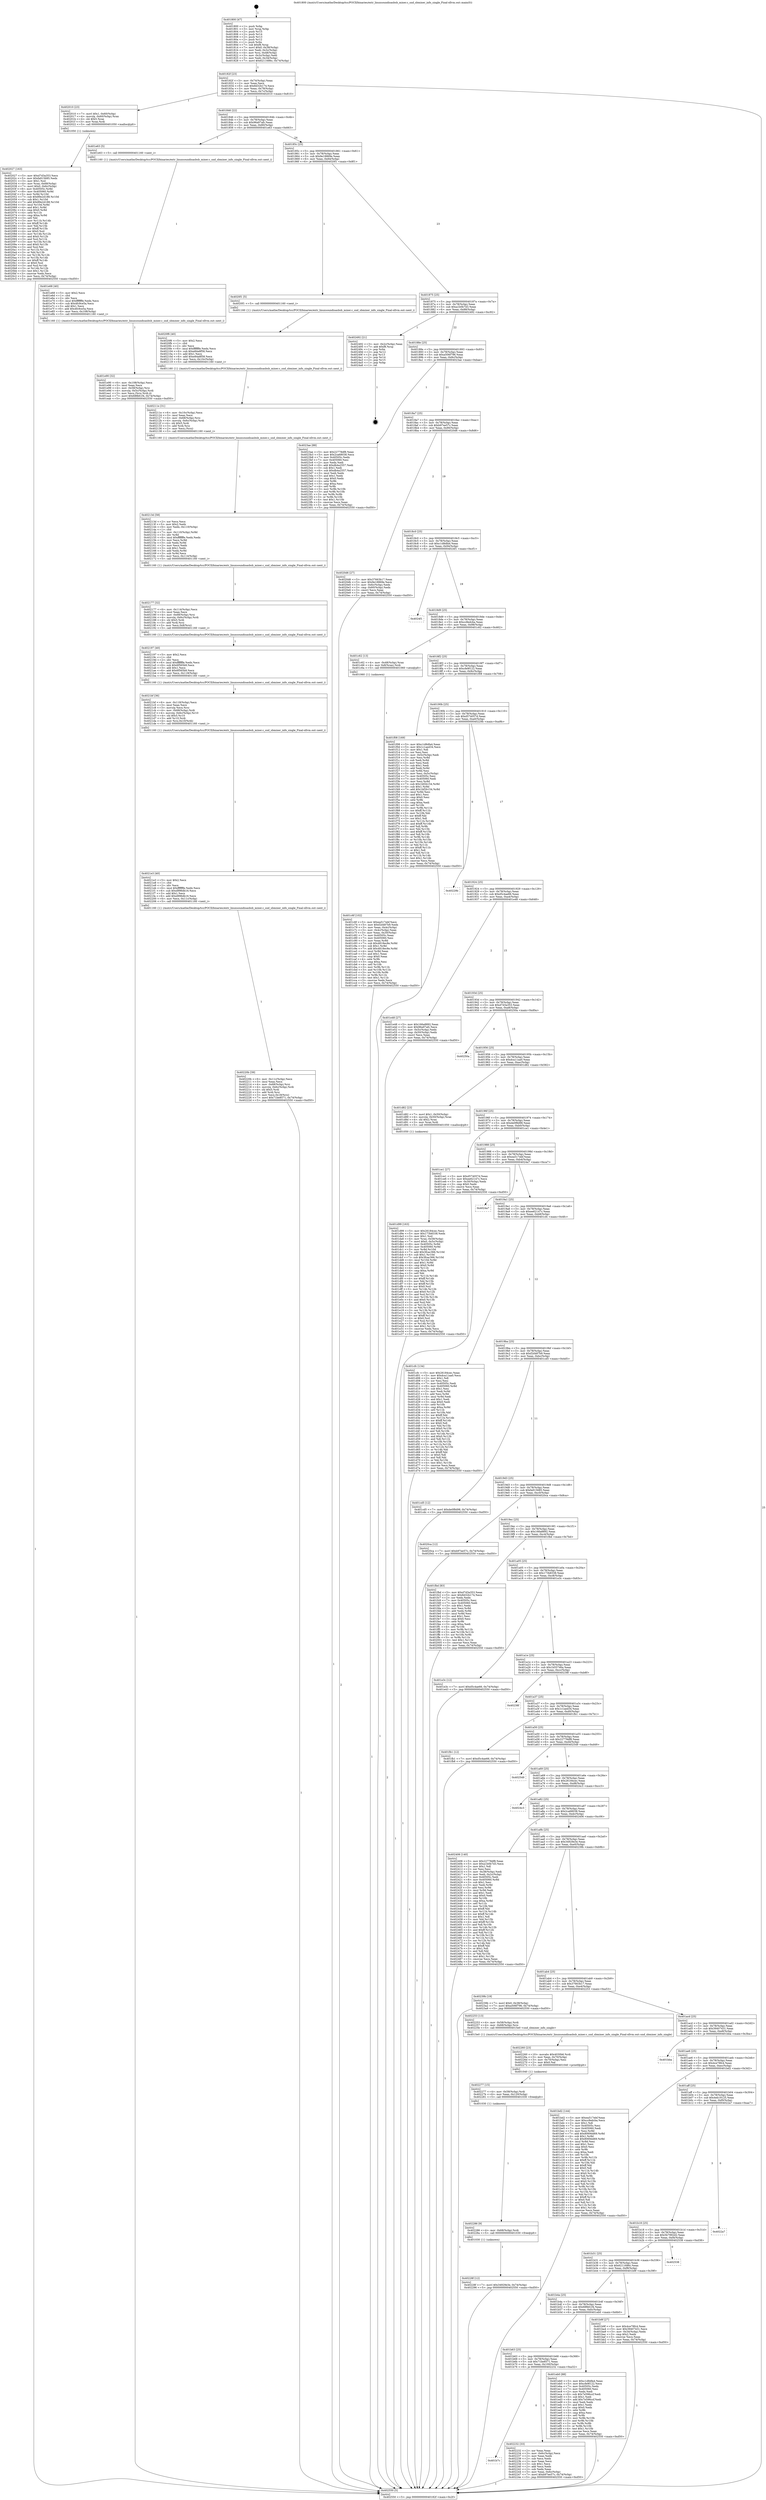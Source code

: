 digraph "0x401800" {
  label = "0x401800 (/mnt/c/Users/mathe/Desktop/tcc/POCII/binaries/extr_linuxsoundisasbsb_mixer.c_snd_sbmixer_info_single_Final-ollvm.out::main(0))"
  labelloc = "t"
  node[shape=record]

  Entry [label="",width=0.3,height=0.3,shape=circle,fillcolor=black,style=filled]
  "0x40182f" [label="{
     0x40182f [23]\l
     | [instrs]\l
     &nbsp;&nbsp;0x40182f \<+3\>: mov -0x74(%rbp),%eax\l
     &nbsp;&nbsp;0x401832 \<+2\>: mov %eax,%ecx\l
     &nbsp;&nbsp;0x401834 \<+6\>: sub $0x8d32b174,%ecx\l
     &nbsp;&nbsp;0x40183a \<+3\>: mov %eax,-0x78(%rbp)\l
     &nbsp;&nbsp;0x40183d \<+3\>: mov %ecx,-0x7c(%rbp)\l
     &nbsp;&nbsp;0x401840 \<+6\>: je 0000000000402010 \<main+0x810\>\l
  }"]
  "0x402010" [label="{
     0x402010 [23]\l
     | [instrs]\l
     &nbsp;&nbsp;0x402010 \<+7\>: movl $0x1,-0x60(%rbp)\l
     &nbsp;&nbsp;0x402017 \<+4\>: movslq -0x60(%rbp),%rax\l
     &nbsp;&nbsp;0x40201b \<+4\>: shl $0x5,%rax\l
     &nbsp;&nbsp;0x40201f \<+3\>: mov %rax,%rdi\l
     &nbsp;&nbsp;0x402022 \<+5\>: call 0000000000401050 \<malloc@plt\>\l
     | [calls]\l
     &nbsp;&nbsp;0x401050 \{1\} (unknown)\l
  }"]
  "0x401846" [label="{
     0x401846 [22]\l
     | [instrs]\l
     &nbsp;&nbsp;0x401846 \<+5\>: jmp 000000000040184b \<main+0x4b\>\l
     &nbsp;&nbsp;0x40184b \<+3\>: mov -0x78(%rbp),%eax\l
     &nbsp;&nbsp;0x40184e \<+5\>: sub $0x96a97afc,%eax\l
     &nbsp;&nbsp;0x401853 \<+3\>: mov %eax,-0x80(%rbp)\l
     &nbsp;&nbsp;0x401856 \<+6\>: je 0000000000401e63 \<main+0x663\>\l
  }"]
  Exit [label="",width=0.3,height=0.3,shape=circle,fillcolor=black,style=filled,peripheries=2]
  "0x401e63" [label="{
     0x401e63 [5]\l
     | [instrs]\l
     &nbsp;&nbsp;0x401e63 \<+5\>: call 0000000000401160 \<next_i\>\l
     | [calls]\l
     &nbsp;&nbsp;0x401160 \{1\} (/mnt/c/Users/mathe/Desktop/tcc/POCII/binaries/extr_linuxsoundisasbsb_mixer.c_snd_sbmixer_info_single_Final-ollvm.out::next_i)\l
  }"]
  "0x40185c" [label="{
     0x40185c [25]\l
     | [instrs]\l
     &nbsp;&nbsp;0x40185c \<+5\>: jmp 0000000000401861 \<main+0x61\>\l
     &nbsp;&nbsp;0x401861 \<+3\>: mov -0x78(%rbp),%eax\l
     &nbsp;&nbsp;0x401864 \<+5\>: sub $0x9e18869e,%eax\l
     &nbsp;&nbsp;0x401869 \<+6\>: mov %eax,-0x84(%rbp)\l
     &nbsp;&nbsp;0x40186f \<+6\>: je 00000000004020f1 \<main+0x8f1\>\l
  }"]
  "0x40228f" [label="{
     0x40228f [12]\l
     | [instrs]\l
     &nbsp;&nbsp;0x40228f \<+7\>: movl $0x34929e3e,-0x74(%rbp)\l
     &nbsp;&nbsp;0x402296 \<+5\>: jmp 0000000000402550 \<main+0xd50\>\l
  }"]
  "0x4020f1" [label="{
     0x4020f1 [5]\l
     | [instrs]\l
     &nbsp;&nbsp;0x4020f1 \<+5\>: call 0000000000401160 \<next_i\>\l
     | [calls]\l
     &nbsp;&nbsp;0x401160 \{1\} (/mnt/c/Users/mathe/Desktop/tcc/POCII/binaries/extr_linuxsoundisasbsb_mixer.c_snd_sbmixer_info_single_Final-ollvm.out::next_i)\l
  }"]
  "0x401875" [label="{
     0x401875 [25]\l
     | [instrs]\l
     &nbsp;&nbsp;0x401875 \<+5\>: jmp 000000000040187a \<main+0x7a\>\l
     &nbsp;&nbsp;0x40187a \<+3\>: mov -0x78(%rbp),%eax\l
     &nbsp;&nbsp;0x40187d \<+5\>: sub $0xa1b0b7d3,%eax\l
     &nbsp;&nbsp;0x401882 \<+6\>: mov %eax,-0x88(%rbp)\l
     &nbsp;&nbsp;0x401888 \<+6\>: je 0000000000402492 \<main+0xc92\>\l
  }"]
  "0x402286" [label="{
     0x402286 [9]\l
     | [instrs]\l
     &nbsp;&nbsp;0x402286 \<+4\>: mov -0x68(%rbp),%rdi\l
     &nbsp;&nbsp;0x40228a \<+5\>: call 0000000000401030 \<free@plt\>\l
     | [calls]\l
     &nbsp;&nbsp;0x401030 \{1\} (unknown)\l
  }"]
  "0x402492" [label="{
     0x402492 [21]\l
     | [instrs]\l
     &nbsp;&nbsp;0x402492 \<+3\>: mov -0x2c(%rbp),%eax\l
     &nbsp;&nbsp;0x402495 \<+7\>: add $0xf8,%rsp\l
     &nbsp;&nbsp;0x40249c \<+1\>: pop %rbx\l
     &nbsp;&nbsp;0x40249d \<+2\>: pop %r12\l
     &nbsp;&nbsp;0x40249f \<+2\>: pop %r13\l
     &nbsp;&nbsp;0x4024a1 \<+2\>: pop %r14\l
     &nbsp;&nbsp;0x4024a3 \<+2\>: pop %r15\l
     &nbsp;&nbsp;0x4024a5 \<+1\>: pop %rbp\l
     &nbsp;&nbsp;0x4024a6 \<+1\>: ret\l
  }"]
  "0x40188e" [label="{
     0x40188e [25]\l
     | [instrs]\l
     &nbsp;&nbsp;0x40188e \<+5\>: jmp 0000000000401893 \<main+0x93\>\l
     &nbsp;&nbsp;0x401893 \<+3\>: mov -0x78(%rbp),%eax\l
     &nbsp;&nbsp;0x401896 \<+5\>: sub $0xa506f796,%eax\l
     &nbsp;&nbsp;0x40189b \<+6\>: mov %eax,-0x8c(%rbp)\l
     &nbsp;&nbsp;0x4018a1 \<+6\>: je 00000000004023ae \<main+0xbae\>\l
  }"]
  "0x402277" [label="{
     0x402277 [15]\l
     | [instrs]\l
     &nbsp;&nbsp;0x402277 \<+4\>: mov -0x58(%rbp),%rdi\l
     &nbsp;&nbsp;0x40227b \<+6\>: mov %eax,-0x120(%rbp)\l
     &nbsp;&nbsp;0x402281 \<+5\>: call 0000000000401030 \<free@plt\>\l
     | [calls]\l
     &nbsp;&nbsp;0x401030 \{1\} (unknown)\l
  }"]
  "0x4023ae" [label="{
     0x4023ae [88]\l
     | [instrs]\l
     &nbsp;&nbsp;0x4023ae \<+5\>: mov $0x22778df8,%eax\l
     &nbsp;&nbsp;0x4023b3 \<+5\>: mov $0x2ca68038,%ecx\l
     &nbsp;&nbsp;0x4023b8 \<+7\>: mov 0x40505c,%edx\l
     &nbsp;&nbsp;0x4023bf \<+7\>: mov 0x405060,%esi\l
     &nbsp;&nbsp;0x4023c6 \<+2\>: mov %edx,%edi\l
     &nbsp;&nbsp;0x4023c8 \<+6\>: add $0xdb4a2557,%edi\l
     &nbsp;&nbsp;0x4023ce \<+3\>: sub $0x1,%edi\l
     &nbsp;&nbsp;0x4023d1 \<+6\>: sub $0xdb4a2557,%edi\l
     &nbsp;&nbsp;0x4023d7 \<+3\>: imul %edi,%edx\l
     &nbsp;&nbsp;0x4023da \<+3\>: and $0x1,%edx\l
     &nbsp;&nbsp;0x4023dd \<+3\>: cmp $0x0,%edx\l
     &nbsp;&nbsp;0x4023e0 \<+4\>: sete %r8b\l
     &nbsp;&nbsp;0x4023e4 \<+3\>: cmp $0xa,%esi\l
     &nbsp;&nbsp;0x4023e7 \<+4\>: setl %r9b\l
     &nbsp;&nbsp;0x4023eb \<+3\>: mov %r8b,%r10b\l
     &nbsp;&nbsp;0x4023ee \<+3\>: and %r9b,%r10b\l
     &nbsp;&nbsp;0x4023f1 \<+3\>: xor %r9b,%r8b\l
     &nbsp;&nbsp;0x4023f4 \<+3\>: or %r8b,%r10b\l
     &nbsp;&nbsp;0x4023f7 \<+4\>: test $0x1,%r10b\l
     &nbsp;&nbsp;0x4023fb \<+3\>: cmovne %ecx,%eax\l
     &nbsp;&nbsp;0x4023fe \<+3\>: mov %eax,-0x74(%rbp)\l
     &nbsp;&nbsp;0x402401 \<+5\>: jmp 0000000000402550 \<main+0xd50\>\l
  }"]
  "0x4018a7" [label="{
     0x4018a7 [25]\l
     | [instrs]\l
     &nbsp;&nbsp;0x4018a7 \<+5\>: jmp 00000000004018ac \<main+0xac\>\l
     &nbsp;&nbsp;0x4018ac \<+3\>: mov -0x78(%rbp),%eax\l
     &nbsp;&nbsp;0x4018af \<+5\>: sub $0xb97ee57c,%eax\l
     &nbsp;&nbsp;0x4018b4 \<+6\>: mov %eax,-0x90(%rbp)\l
     &nbsp;&nbsp;0x4018ba \<+6\>: je 00000000004020d6 \<main+0x8d6\>\l
  }"]
  "0x402260" [label="{
     0x402260 [23]\l
     | [instrs]\l
     &nbsp;&nbsp;0x402260 \<+10\>: movabs $0x4030b6,%rdi\l
     &nbsp;&nbsp;0x40226a \<+3\>: mov %eax,-0x70(%rbp)\l
     &nbsp;&nbsp;0x40226d \<+3\>: mov -0x70(%rbp),%esi\l
     &nbsp;&nbsp;0x402270 \<+2\>: mov $0x0,%al\l
     &nbsp;&nbsp;0x402272 \<+5\>: call 0000000000401040 \<printf@plt\>\l
     | [calls]\l
     &nbsp;&nbsp;0x401040 \{1\} (unknown)\l
  }"]
  "0x4020d6" [label="{
     0x4020d6 [27]\l
     | [instrs]\l
     &nbsp;&nbsp;0x4020d6 \<+5\>: mov $0x37663b17,%eax\l
     &nbsp;&nbsp;0x4020db \<+5\>: mov $0x9e18869e,%ecx\l
     &nbsp;&nbsp;0x4020e0 \<+3\>: mov -0x6c(%rbp),%edx\l
     &nbsp;&nbsp;0x4020e3 \<+3\>: cmp -0x60(%rbp),%edx\l
     &nbsp;&nbsp;0x4020e6 \<+3\>: cmovl %ecx,%eax\l
     &nbsp;&nbsp;0x4020e9 \<+3\>: mov %eax,-0x74(%rbp)\l
     &nbsp;&nbsp;0x4020ec \<+5\>: jmp 0000000000402550 \<main+0xd50\>\l
  }"]
  "0x4018c0" [label="{
     0x4018c0 [25]\l
     | [instrs]\l
     &nbsp;&nbsp;0x4018c0 \<+5\>: jmp 00000000004018c5 \<main+0xc5\>\l
     &nbsp;&nbsp;0x4018c5 \<+3\>: mov -0x78(%rbp),%eax\l
     &nbsp;&nbsp;0x4018c8 \<+5\>: sub $0xc1d8dfa4,%eax\l
     &nbsp;&nbsp;0x4018cd \<+6\>: mov %eax,-0x94(%rbp)\l
     &nbsp;&nbsp;0x4018d3 \<+6\>: je 00000000004024f1 \<main+0xcf1\>\l
  }"]
  "0x401b7c" [label="{
     0x401b7c\l
  }", style=dashed]
  "0x4024f1" [label="{
     0x4024f1\l
  }", style=dashed]
  "0x4018d9" [label="{
     0x4018d9 [25]\l
     | [instrs]\l
     &nbsp;&nbsp;0x4018d9 \<+5\>: jmp 00000000004018de \<main+0xde\>\l
     &nbsp;&nbsp;0x4018de \<+3\>: mov -0x78(%rbp),%eax\l
     &nbsp;&nbsp;0x4018e1 \<+5\>: sub $0xcc8edcba,%eax\l
     &nbsp;&nbsp;0x4018e6 \<+6\>: mov %eax,-0x98(%rbp)\l
     &nbsp;&nbsp;0x4018ec \<+6\>: je 0000000000401c62 \<main+0x462\>\l
  }"]
  "0x402232" [label="{
     0x402232 [33]\l
     | [instrs]\l
     &nbsp;&nbsp;0x402232 \<+2\>: xor %eax,%eax\l
     &nbsp;&nbsp;0x402234 \<+3\>: mov -0x6c(%rbp),%ecx\l
     &nbsp;&nbsp;0x402237 \<+2\>: mov %eax,%edx\l
     &nbsp;&nbsp;0x402239 \<+2\>: sub %ecx,%edx\l
     &nbsp;&nbsp;0x40223b \<+2\>: mov %eax,%ecx\l
     &nbsp;&nbsp;0x40223d \<+3\>: sub $0x1,%ecx\l
     &nbsp;&nbsp;0x402240 \<+2\>: add %ecx,%edx\l
     &nbsp;&nbsp;0x402242 \<+2\>: sub %edx,%eax\l
     &nbsp;&nbsp;0x402244 \<+3\>: mov %eax,-0x6c(%rbp)\l
     &nbsp;&nbsp;0x402247 \<+7\>: movl $0xb97ee57c,-0x74(%rbp)\l
     &nbsp;&nbsp;0x40224e \<+5\>: jmp 0000000000402550 \<main+0xd50\>\l
  }"]
  "0x401c62" [label="{
     0x401c62 [13]\l
     | [instrs]\l
     &nbsp;&nbsp;0x401c62 \<+4\>: mov -0x48(%rbp),%rax\l
     &nbsp;&nbsp;0x401c66 \<+4\>: mov 0x8(%rax),%rdi\l
     &nbsp;&nbsp;0x401c6a \<+5\>: call 0000000000401060 \<atoi@plt\>\l
     | [calls]\l
     &nbsp;&nbsp;0x401060 \{1\} (unknown)\l
  }"]
  "0x4018f2" [label="{
     0x4018f2 [25]\l
     | [instrs]\l
     &nbsp;&nbsp;0x4018f2 \<+5\>: jmp 00000000004018f7 \<main+0xf7\>\l
     &nbsp;&nbsp;0x4018f7 \<+3\>: mov -0x78(%rbp),%eax\l
     &nbsp;&nbsp;0x4018fa \<+5\>: sub $0xcfe9f122,%eax\l
     &nbsp;&nbsp;0x4018ff \<+6\>: mov %eax,-0x9c(%rbp)\l
     &nbsp;&nbsp;0x401905 \<+6\>: je 0000000000401f08 \<main+0x708\>\l
  }"]
  "0x40220b" [label="{
     0x40220b [39]\l
     | [instrs]\l
     &nbsp;&nbsp;0x40220b \<+6\>: mov -0x11c(%rbp),%ecx\l
     &nbsp;&nbsp;0x402211 \<+3\>: imul %eax,%ecx\l
     &nbsp;&nbsp;0x402214 \<+4\>: mov -0x68(%rbp),%rsi\l
     &nbsp;&nbsp;0x402218 \<+4\>: movslq -0x6c(%rbp),%rdi\l
     &nbsp;&nbsp;0x40221c \<+4\>: shl $0x5,%rdi\l
     &nbsp;&nbsp;0x402220 \<+3\>: add %rdi,%rsi\l
     &nbsp;&nbsp;0x402223 \<+3\>: mov %ecx,0x18(%rsi)\l
     &nbsp;&nbsp;0x402226 \<+7\>: movl $0x71be8571,-0x74(%rbp)\l
     &nbsp;&nbsp;0x40222d \<+5\>: jmp 0000000000402550 \<main+0xd50\>\l
  }"]
  "0x401f08" [label="{
     0x401f08 [169]\l
     | [instrs]\l
     &nbsp;&nbsp;0x401f08 \<+5\>: mov $0xc1d8dfa4,%eax\l
     &nbsp;&nbsp;0x401f0d \<+5\>: mov $0x1c1aed34,%ecx\l
     &nbsp;&nbsp;0x401f12 \<+2\>: mov $0x1,%dl\l
     &nbsp;&nbsp;0x401f14 \<+2\>: xor %esi,%esi\l
     &nbsp;&nbsp;0x401f16 \<+3\>: mov -0x5c(%rbp),%edi\l
     &nbsp;&nbsp;0x401f19 \<+3\>: mov %esi,%r8d\l
     &nbsp;&nbsp;0x401f1c \<+3\>: sub %edi,%r8d\l
     &nbsp;&nbsp;0x401f1f \<+2\>: mov %esi,%edi\l
     &nbsp;&nbsp;0x401f21 \<+3\>: sub $0x1,%edi\l
     &nbsp;&nbsp;0x401f24 \<+3\>: add %edi,%r8d\l
     &nbsp;&nbsp;0x401f27 \<+3\>: sub %r8d,%esi\l
     &nbsp;&nbsp;0x401f2a \<+3\>: mov %esi,-0x5c(%rbp)\l
     &nbsp;&nbsp;0x401f2d \<+7\>: mov 0x40505c,%esi\l
     &nbsp;&nbsp;0x401f34 \<+7\>: mov 0x405060,%edi\l
     &nbsp;&nbsp;0x401f3b \<+3\>: mov %esi,%r8d\l
     &nbsp;&nbsp;0x401f3e \<+7\>: sub $0x1bf2b154,%r8d\l
     &nbsp;&nbsp;0x401f45 \<+4\>: sub $0x1,%r8d\l
     &nbsp;&nbsp;0x401f49 \<+7\>: add $0x1bf2b154,%r8d\l
     &nbsp;&nbsp;0x401f50 \<+4\>: imul %r8d,%esi\l
     &nbsp;&nbsp;0x401f54 \<+3\>: and $0x1,%esi\l
     &nbsp;&nbsp;0x401f57 \<+3\>: cmp $0x0,%esi\l
     &nbsp;&nbsp;0x401f5a \<+4\>: sete %r9b\l
     &nbsp;&nbsp;0x401f5e \<+3\>: cmp $0xa,%edi\l
     &nbsp;&nbsp;0x401f61 \<+4\>: setl %r10b\l
     &nbsp;&nbsp;0x401f65 \<+3\>: mov %r9b,%r11b\l
     &nbsp;&nbsp;0x401f68 \<+4\>: xor $0xff,%r11b\l
     &nbsp;&nbsp;0x401f6c \<+3\>: mov %r10b,%bl\l
     &nbsp;&nbsp;0x401f6f \<+3\>: xor $0xff,%bl\l
     &nbsp;&nbsp;0x401f72 \<+3\>: xor $0x1,%dl\l
     &nbsp;&nbsp;0x401f75 \<+3\>: mov %r11b,%r14b\l
     &nbsp;&nbsp;0x401f78 \<+4\>: and $0xff,%r14b\l
     &nbsp;&nbsp;0x401f7c \<+3\>: and %dl,%r9b\l
     &nbsp;&nbsp;0x401f7f \<+3\>: mov %bl,%r15b\l
     &nbsp;&nbsp;0x401f82 \<+4\>: and $0xff,%r15b\l
     &nbsp;&nbsp;0x401f86 \<+3\>: and %dl,%r10b\l
     &nbsp;&nbsp;0x401f89 \<+3\>: or %r9b,%r14b\l
     &nbsp;&nbsp;0x401f8c \<+3\>: or %r10b,%r15b\l
     &nbsp;&nbsp;0x401f8f \<+3\>: xor %r15b,%r14b\l
     &nbsp;&nbsp;0x401f92 \<+3\>: or %bl,%r11b\l
     &nbsp;&nbsp;0x401f95 \<+4\>: xor $0xff,%r11b\l
     &nbsp;&nbsp;0x401f99 \<+3\>: or $0x1,%dl\l
     &nbsp;&nbsp;0x401f9c \<+3\>: and %dl,%r11b\l
     &nbsp;&nbsp;0x401f9f \<+3\>: or %r11b,%r14b\l
     &nbsp;&nbsp;0x401fa2 \<+4\>: test $0x1,%r14b\l
     &nbsp;&nbsp;0x401fa6 \<+3\>: cmovne %ecx,%eax\l
     &nbsp;&nbsp;0x401fa9 \<+3\>: mov %eax,-0x74(%rbp)\l
     &nbsp;&nbsp;0x401fac \<+5\>: jmp 0000000000402550 \<main+0xd50\>\l
  }"]
  "0x40190b" [label="{
     0x40190b [25]\l
     | [instrs]\l
     &nbsp;&nbsp;0x40190b \<+5\>: jmp 0000000000401910 \<main+0x110\>\l
     &nbsp;&nbsp;0x401910 \<+3\>: mov -0x78(%rbp),%eax\l
     &nbsp;&nbsp;0x401913 \<+5\>: sub $0xd574057d,%eax\l
     &nbsp;&nbsp;0x401918 \<+6\>: mov %eax,-0xa0(%rbp)\l
     &nbsp;&nbsp;0x40191e \<+6\>: je 000000000040229b \<main+0xa9b\>\l
  }"]
  "0x4021e3" [label="{
     0x4021e3 [40]\l
     | [instrs]\l
     &nbsp;&nbsp;0x4021e3 \<+5\>: mov $0x2,%ecx\l
     &nbsp;&nbsp;0x4021e8 \<+1\>: cltd\l
     &nbsp;&nbsp;0x4021e9 \<+2\>: idiv %ecx\l
     &nbsp;&nbsp;0x4021eb \<+6\>: imul $0xfffffffe,%edx,%ecx\l
     &nbsp;&nbsp;0x4021f1 \<+6\>: sub $0xd996db16,%ecx\l
     &nbsp;&nbsp;0x4021f7 \<+3\>: add $0x1,%ecx\l
     &nbsp;&nbsp;0x4021fa \<+6\>: add $0xd996db16,%ecx\l
     &nbsp;&nbsp;0x402200 \<+6\>: mov %ecx,-0x11c(%rbp)\l
     &nbsp;&nbsp;0x402206 \<+5\>: call 0000000000401160 \<next_i\>\l
     | [calls]\l
     &nbsp;&nbsp;0x401160 \{1\} (/mnt/c/Users/mathe/Desktop/tcc/POCII/binaries/extr_linuxsoundisasbsb_mixer.c_snd_sbmixer_info_single_Final-ollvm.out::next_i)\l
  }"]
  "0x40229b" [label="{
     0x40229b\l
  }", style=dashed]
  "0x401924" [label="{
     0x401924 [25]\l
     | [instrs]\l
     &nbsp;&nbsp;0x401924 \<+5\>: jmp 0000000000401929 \<main+0x129\>\l
     &nbsp;&nbsp;0x401929 \<+3\>: mov -0x78(%rbp),%eax\l
     &nbsp;&nbsp;0x40192c \<+5\>: sub $0xd5c4ae66,%eax\l
     &nbsp;&nbsp;0x401931 \<+6\>: mov %eax,-0xa4(%rbp)\l
     &nbsp;&nbsp;0x401937 \<+6\>: je 0000000000401e48 \<main+0x648\>\l
  }"]
  "0x4021bf" [label="{
     0x4021bf [36]\l
     | [instrs]\l
     &nbsp;&nbsp;0x4021bf \<+6\>: mov -0x118(%rbp),%ecx\l
     &nbsp;&nbsp;0x4021c5 \<+3\>: imul %eax,%ecx\l
     &nbsp;&nbsp;0x4021c8 \<+3\>: movslq %ecx,%rsi\l
     &nbsp;&nbsp;0x4021cb \<+4\>: mov -0x68(%rbp),%rdi\l
     &nbsp;&nbsp;0x4021cf \<+4\>: movslq -0x6c(%rbp),%r10\l
     &nbsp;&nbsp;0x4021d3 \<+4\>: shl $0x5,%r10\l
     &nbsp;&nbsp;0x4021d7 \<+3\>: add %r10,%rdi\l
     &nbsp;&nbsp;0x4021da \<+4\>: mov %rsi,0x10(%rdi)\l
     &nbsp;&nbsp;0x4021de \<+5\>: call 0000000000401160 \<next_i\>\l
     | [calls]\l
     &nbsp;&nbsp;0x401160 \{1\} (/mnt/c/Users/mathe/Desktop/tcc/POCII/binaries/extr_linuxsoundisasbsb_mixer.c_snd_sbmixer_info_single_Final-ollvm.out::next_i)\l
  }"]
  "0x401e48" [label="{
     0x401e48 [27]\l
     | [instrs]\l
     &nbsp;&nbsp;0x401e48 \<+5\>: mov $0x166a8892,%eax\l
     &nbsp;&nbsp;0x401e4d \<+5\>: mov $0x96a97afc,%ecx\l
     &nbsp;&nbsp;0x401e52 \<+3\>: mov -0x5c(%rbp),%edx\l
     &nbsp;&nbsp;0x401e55 \<+3\>: cmp -0x50(%rbp),%edx\l
     &nbsp;&nbsp;0x401e58 \<+3\>: cmovl %ecx,%eax\l
     &nbsp;&nbsp;0x401e5b \<+3\>: mov %eax,-0x74(%rbp)\l
     &nbsp;&nbsp;0x401e5e \<+5\>: jmp 0000000000402550 \<main+0xd50\>\l
  }"]
  "0x40193d" [label="{
     0x40193d [25]\l
     | [instrs]\l
     &nbsp;&nbsp;0x40193d \<+5\>: jmp 0000000000401942 \<main+0x142\>\l
     &nbsp;&nbsp;0x401942 \<+3\>: mov -0x78(%rbp),%eax\l
     &nbsp;&nbsp;0x401945 \<+5\>: sub $0xd7d3a353,%eax\l
     &nbsp;&nbsp;0x40194a \<+6\>: mov %eax,-0xa8(%rbp)\l
     &nbsp;&nbsp;0x401950 \<+6\>: je 000000000040250a \<main+0xd0a\>\l
  }"]
  "0x402197" [label="{
     0x402197 [40]\l
     | [instrs]\l
     &nbsp;&nbsp;0x402197 \<+5\>: mov $0x2,%ecx\l
     &nbsp;&nbsp;0x40219c \<+1\>: cltd\l
     &nbsp;&nbsp;0x40219d \<+2\>: idiv %ecx\l
     &nbsp;&nbsp;0x40219f \<+6\>: imul $0xfffffffe,%edx,%ecx\l
     &nbsp;&nbsp;0x4021a5 \<+6\>: sub $0x6f565b9,%ecx\l
     &nbsp;&nbsp;0x4021ab \<+3\>: add $0x1,%ecx\l
     &nbsp;&nbsp;0x4021ae \<+6\>: add $0x6f565b9,%ecx\l
     &nbsp;&nbsp;0x4021b4 \<+6\>: mov %ecx,-0x118(%rbp)\l
     &nbsp;&nbsp;0x4021ba \<+5\>: call 0000000000401160 \<next_i\>\l
     | [calls]\l
     &nbsp;&nbsp;0x401160 \{1\} (/mnt/c/Users/mathe/Desktop/tcc/POCII/binaries/extr_linuxsoundisasbsb_mixer.c_snd_sbmixer_info_single_Final-ollvm.out::next_i)\l
  }"]
  "0x40250a" [label="{
     0x40250a\l
  }", style=dashed]
  "0x401956" [label="{
     0x401956 [25]\l
     | [instrs]\l
     &nbsp;&nbsp;0x401956 \<+5\>: jmp 000000000040195b \<main+0x15b\>\l
     &nbsp;&nbsp;0x40195b \<+3\>: mov -0x78(%rbp),%eax\l
     &nbsp;&nbsp;0x40195e \<+5\>: sub $0xdca11aa0,%eax\l
     &nbsp;&nbsp;0x401963 \<+6\>: mov %eax,-0xac(%rbp)\l
     &nbsp;&nbsp;0x401969 \<+6\>: je 0000000000401d82 \<main+0x582\>\l
  }"]
  "0x402177" [label="{
     0x402177 [32]\l
     | [instrs]\l
     &nbsp;&nbsp;0x402177 \<+6\>: mov -0x114(%rbp),%ecx\l
     &nbsp;&nbsp;0x40217d \<+3\>: imul %eax,%ecx\l
     &nbsp;&nbsp;0x402180 \<+4\>: mov -0x68(%rbp),%rsi\l
     &nbsp;&nbsp;0x402184 \<+4\>: movslq -0x6c(%rbp),%rdi\l
     &nbsp;&nbsp;0x402188 \<+4\>: shl $0x5,%rdi\l
     &nbsp;&nbsp;0x40218c \<+3\>: add %rdi,%rsi\l
     &nbsp;&nbsp;0x40218f \<+3\>: mov %ecx,0x8(%rsi)\l
     &nbsp;&nbsp;0x402192 \<+5\>: call 0000000000401160 \<next_i\>\l
     | [calls]\l
     &nbsp;&nbsp;0x401160 \{1\} (/mnt/c/Users/mathe/Desktop/tcc/POCII/binaries/extr_linuxsoundisasbsb_mixer.c_snd_sbmixer_info_single_Final-ollvm.out::next_i)\l
  }"]
  "0x401d82" [label="{
     0x401d82 [23]\l
     | [instrs]\l
     &nbsp;&nbsp;0x401d82 \<+7\>: movl $0x1,-0x50(%rbp)\l
     &nbsp;&nbsp;0x401d89 \<+4\>: movslq -0x50(%rbp),%rax\l
     &nbsp;&nbsp;0x401d8d \<+4\>: shl $0x2,%rax\l
     &nbsp;&nbsp;0x401d91 \<+3\>: mov %rax,%rdi\l
     &nbsp;&nbsp;0x401d94 \<+5\>: call 0000000000401050 \<malloc@plt\>\l
     | [calls]\l
     &nbsp;&nbsp;0x401050 \{1\} (unknown)\l
  }"]
  "0x40196f" [label="{
     0x40196f [25]\l
     | [instrs]\l
     &nbsp;&nbsp;0x40196f \<+5\>: jmp 0000000000401974 \<main+0x174\>\l
     &nbsp;&nbsp;0x401974 \<+3\>: mov -0x78(%rbp),%eax\l
     &nbsp;&nbsp;0x401977 \<+5\>: sub $0xde0f8d98,%eax\l
     &nbsp;&nbsp;0x40197c \<+6\>: mov %eax,-0xb0(%rbp)\l
     &nbsp;&nbsp;0x401982 \<+6\>: je 0000000000401ce1 \<main+0x4e1\>\l
  }"]
  "0x40213d" [label="{
     0x40213d [58]\l
     | [instrs]\l
     &nbsp;&nbsp;0x40213d \<+2\>: xor %ecx,%ecx\l
     &nbsp;&nbsp;0x40213f \<+5\>: mov $0x2,%edx\l
     &nbsp;&nbsp;0x402144 \<+6\>: mov %edx,-0x110(%rbp)\l
     &nbsp;&nbsp;0x40214a \<+1\>: cltd\l
     &nbsp;&nbsp;0x40214b \<+7\>: mov -0x110(%rbp),%r8d\l
     &nbsp;&nbsp;0x402152 \<+3\>: idiv %r8d\l
     &nbsp;&nbsp;0x402155 \<+6\>: imul $0xfffffffe,%edx,%edx\l
     &nbsp;&nbsp;0x40215b \<+3\>: mov %ecx,%r9d\l
     &nbsp;&nbsp;0x40215e \<+3\>: sub %edx,%r9d\l
     &nbsp;&nbsp;0x402161 \<+2\>: mov %ecx,%edx\l
     &nbsp;&nbsp;0x402163 \<+3\>: sub $0x1,%edx\l
     &nbsp;&nbsp;0x402166 \<+3\>: add %edx,%r9d\l
     &nbsp;&nbsp;0x402169 \<+3\>: sub %r9d,%ecx\l
     &nbsp;&nbsp;0x40216c \<+6\>: mov %ecx,-0x114(%rbp)\l
     &nbsp;&nbsp;0x402172 \<+5\>: call 0000000000401160 \<next_i\>\l
     | [calls]\l
     &nbsp;&nbsp;0x401160 \{1\} (/mnt/c/Users/mathe/Desktop/tcc/POCII/binaries/extr_linuxsoundisasbsb_mixer.c_snd_sbmixer_info_single_Final-ollvm.out::next_i)\l
  }"]
  "0x401ce1" [label="{
     0x401ce1 [27]\l
     | [instrs]\l
     &nbsp;&nbsp;0x401ce1 \<+5\>: mov $0xd574057d,%eax\l
     &nbsp;&nbsp;0x401ce6 \<+5\>: mov $0xee62147c,%ecx\l
     &nbsp;&nbsp;0x401ceb \<+3\>: mov -0x30(%rbp),%edx\l
     &nbsp;&nbsp;0x401cee \<+3\>: cmp $0x0,%edx\l
     &nbsp;&nbsp;0x401cf1 \<+3\>: cmove %ecx,%eax\l
     &nbsp;&nbsp;0x401cf4 \<+3\>: mov %eax,-0x74(%rbp)\l
     &nbsp;&nbsp;0x401cf7 \<+5\>: jmp 0000000000402550 \<main+0xd50\>\l
  }"]
  "0x401988" [label="{
     0x401988 [25]\l
     | [instrs]\l
     &nbsp;&nbsp;0x401988 \<+5\>: jmp 000000000040198d \<main+0x18d\>\l
     &nbsp;&nbsp;0x40198d \<+3\>: mov -0x78(%rbp),%eax\l
     &nbsp;&nbsp;0x401990 \<+5\>: sub $0xea517ebf,%eax\l
     &nbsp;&nbsp;0x401995 \<+6\>: mov %eax,-0xb4(%rbp)\l
     &nbsp;&nbsp;0x40199b \<+6\>: je 00000000004024a7 \<main+0xca7\>\l
  }"]
  "0x40211e" [label="{
     0x40211e [31]\l
     | [instrs]\l
     &nbsp;&nbsp;0x40211e \<+6\>: mov -0x10c(%rbp),%ecx\l
     &nbsp;&nbsp;0x402124 \<+3\>: imul %eax,%ecx\l
     &nbsp;&nbsp;0x402127 \<+4\>: mov -0x68(%rbp),%rsi\l
     &nbsp;&nbsp;0x40212b \<+4\>: movslq -0x6c(%rbp),%rdi\l
     &nbsp;&nbsp;0x40212f \<+4\>: shl $0x5,%rdi\l
     &nbsp;&nbsp;0x402133 \<+3\>: add %rdi,%rsi\l
     &nbsp;&nbsp;0x402136 \<+2\>: mov %ecx,(%rsi)\l
     &nbsp;&nbsp;0x402138 \<+5\>: call 0000000000401160 \<next_i\>\l
     | [calls]\l
     &nbsp;&nbsp;0x401160 \{1\} (/mnt/c/Users/mathe/Desktop/tcc/POCII/binaries/extr_linuxsoundisasbsb_mixer.c_snd_sbmixer_info_single_Final-ollvm.out::next_i)\l
  }"]
  "0x4024a7" [label="{
     0x4024a7\l
  }", style=dashed]
  "0x4019a1" [label="{
     0x4019a1 [25]\l
     | [instrs]\l
     &nbsp;&nbsp;0x4019a1 \<+5\>: jmp 00000000004019a6 \<main+0x1a6\>\l
     &nbsp;&nbsp;0x4019a6 \<+3\>: mov -0x78(%rbp),%eax\l
     &nbsp;&nbsp;0x4019a9 \<+5\>: sub $0xee62147c,%eax\l
     &nbsp;&nbsp;0x4019ae \<+6\>: mov %eax,-0xb8(%rbp)\l
     &nbsp;&nbsp;0x4019b4 \<+6\>: je 0000000000401cfc \<main+0x4fc\>\l
  }"]
  "0x4020f6" [label="{
     0x4020f6 [40]\l
     | [instrs]\l
     &nbsp;&nbsp;0x4020f6 \<+5\>: mov $0x2,%ecx\l
     &nbsp;&nbsp;0x4020fb \<+1\>: cltd\l
     &nbsp;&nbsp;0x4020fc \<+2\>: idiv %ecx\l
     &nbsp;&nbsp;0x4020fe \<+6\>: imul $0xfffffffe,%edx,%ecx\l
     &nbsp;&nbsp;0x402104 \<+6\>: sub $0xe84a8f58,%ecx\l
     &nbsp;&nbsp;0x40210a \<+3\>: add $0x1,%ecx\l
     &nbsp;&nbsp;0x40210d \<+6\>: add $0xe84a8f58,%ecx\l
     &nbsp;&nbsp;0x402113 \<+6\>: mov %ecx,-0x10c(%rbp)\l
     &nbsp;&nbsp;0x402119 \<+5\>: call 0000000000401160 \<next_i\>\l
     | [calls]\l
     &nbsp;&nbsp;0x401160 \{1\} (/mnt/c/Users/mathe/Desktop/tcc/POCII/binaries/extr_linuxsoundisasbsb_mixer.c_snd_sbmixer_info_single_Final-ollvm.out::next_i)\l
  }"]
  "0x401cfc" [label="{
     0x401cfc [134]\l
     | [instrs]\l
     &nbsp;&nbsp;0x401cfc \<+5\>: mov $0x26184cec,%eax\l
     &nbsp;&nbsp;0x401d01 \<+5\>: mov $0xdca11aa0,%ecx\l
     &nbsp;&nbsp;0x401d06 \<+2\>: mov $0x1,%dl\l
     &nbsp;&nbsp;0x401d08 \<+2\>: xor %esi,%esi\l
     &nbsp;&nbsp;0x401d0a \<+7\>: mov 0x40505c,%edi\l
     &nbsp;&nbsp;0x401d11 \<+8\>: mov 0x405060,%r8d\l
     &nbsp;&nbsp;0x401d19 \<+3\>: sub $0x1,%esi\l
     &nbsp;&nbsp;0x401d1c \<+3\>: mov %edi,%r9d\l
     &nbsp;&nbsp;0x401d1f \<+3\>: add %esi,%r9d\l
     &nbsp;&nbsp;0x401d22 \<+4\>: imul %r9d,%edi\l
     &nbsp;&nbsp;0x401d26 \<+3\>: and $0x1,%edi\l
     &nbsp;&nbsp;0x401d29 \<+3\>: cmp $0x0,%edi\l
     &nbsp;&nbsp;0x401d2c \<+4\>: sete %r10b\l
     &nbsp;&nbsp;0x401d30 \<+4\>: cmp $0xa,%r8d\l
     &nbsp;&nbsp;0x401d34 \<+4\>: setl %r11b\l
     &nbsp;&nbsp;0x401d38 \<+3\>: mov %r10b,%bl\l
     &nbsp;&nbsp;0x401d3b \<+3\>: xor $0xff,%bl\l
     &nbsp;&nbsp;0x401d3e \<+3\>: mov %r11b,%r14b\l
     &nbsp;&nbsp;0x401d41 \<+4\>: xor $0xff,%r14b\l
     &nbsp;&nbsp;0x401d45 \<+3\>: xor $0x0,%dl\l
     &nbsp;&nbsp;0x401d48 \<+3\>: mov %bl,%r15b\l
     &nbsp;&nbsp;0x401d4b \<+4\>: and $0x0,%r15b\l
     &nbsp;&nbsp;0x401d4f \<+3\>: and %dl,%r10b\l
     &nbsp;&nbsp;0x401d52 \<+3\>: mov %r14b,%r12b\l
     &nbsp;&nbsp;0x401d55 \<+4\>: and $0x0,%r12b\l
     &nbsp;&nbsp;0x401d59 \<+3\>: and %dl,%r11b\l
     &nbsp;&nbsp;0x401d5c \<+3\>: or %r10b,%r15b\l
     &nbsp;&nbsp;0x401d5f \<+3\>: or %r11b,%r12b\l
     &nbsp;&nbsp;0x401d62 \<+3\>: xor %r12b,%r15b\l
     &nbsp;&nbsp;0x401d65 \<+3\>: or %r14b,%bl\l
     &nbsp;&nbsp;0x401d68 \<+3\>: xor $0xff,%bl\l
     &nbsp;&nbsp;0x401d6b \<+3\>: or $0x0,%dl\l
     &nbsp;&nbsp;0x401d6e \<+2\>: and %dl,%bl\l
     &nbsp;&nbsp;0x401d70 \<+3\>: or %bl,%r15b\l
     &nbsp;&nbsp;0x401d73 \<+4\>: test $0x1,%r15b\l
     &nbsp;&nbsp;0x401d77 \<+3\>: cmovne %ecx,%eax\l
     &nbsp;&nbsp;0x401d7a \<+3\>: mov %eax,-0x74(%rbp)\l
     &nbsp;&nbsp;0x401d7d \<+5\>: jmp 0000000000402550 \<main+0xd50\>\l
  }"]
  "0x4019ba" [label="{
     0x4019ba [25]\l
     | [instrs]\l
     &nbsp;&nbsp;0x4019ba \<+5\>: jmp 00000000004019bf \<main+0x1bf\>\l
     &nbsp;&nbsp;0x4019bf \<+3\>: mov -0x78(%rbp),%eax\l
     &nbsp;&nbsp;0x4019c2 \<+5\>: sub $0xf2d487b9,%eax\l
     &nbsp;&nbsp;0x4019c7 \<+6\>: mov %eax,-0xbc(%rbp)\l
     &nbsp;&nbsp;0x4019cd \<+6\>: je 0000000000401cd5 \<main+0x4d5\>\l
  }"]
  "0x402027" [label="{
     0x402027 [163]\l
     | [instrs]\l
     &nbsp;&nbsp;0x402027 \<+5\>: mov $0xd7d3a353,%ecx\l
     &nbsp;&nbsp;0x40202c \<+5\>: mov $0xfa915685,%edx\l
     &nbsp;&nbsp;0x402031 \<+3\>: mov $0x1,%sil\l
     &nbsp;&nbsp;0x402034 \<+4\>: mov %rax,-0x68(%rbp)\l
     &nbsp;&nbsp;0x402038 \<+7\>: movl $0x0,-0x6c(%rbp)\l
     &nbsp;&nbsp;0x40203f \<+8\>: mov 0x40505c,%r8d\l
     &nbsp;&nbsp;0x402047 \<+8\>: mov 0x405060,%r9d\l
     &nbsp;&nbsp;0x40204f \<+3\>: mov %r8d,%r10d\l
     &nbsp;&nbsp;0x402052 \<+7\>: sub $0x89e2d188,%r10d\l
     &nbsp;&nbsp;0x402059 \<+4\>: sub $0x1,%r10d\l
     &nbsp;&nbsp;0x40205d \<+7\>: add $0x89e2d188,%r10d\l
     &nbsp;&nbsp;0x402064 \<+4\>: imul %r10d,%r8d\l
     &nbsp;&nbsp;0x402068 \<+4\>: and $0x1,%r8d\l
     &nbsp;&nbsp;0x40206c \<+4\>: cmp $0x0,%r8d\l
     &nbsp;&nbsp;0x402070 \<+4\>: sete %r11b\l
     &nbsp;&nbsp;0x402074 \<+4\>: cmp $0xa,%r9d\l
     &nbsp;&nbsp;0x402078 \<+3\>: setl %bl\l
     &nbsp;&nbsp;0x40207b \<+3\>: mov %r11b,%r14b\l
     &nbsp;&nbsp;0x40207e \<+4\>: xor $0xff,%r14b\l
     &nbsp;&nbsp;0x402082 \<+3\>: mov %bl,%r15b\l
     &nbsp;&nbsp;0x402085 \<+4\>: xor $0xff,%r15b\l
     &nbsp;&nbsp;0x402089 \<+4\>: xor $0x0,%sil\l
     &nbsp;&nbsp;0x40208d \<+3\>: mov %r14b,%r12b\l
     &nbsp;&nbsp;0x402090 \<+4\>: and $0x0,%r12b\l
     &nbsp;&nbsp;0x402094 \<+3\>: and %sil,%r11b\l
     &nbsp;&nbsp;0x402097 \<+3\>: mov %r15b,%r13b\l
     &nbsp;&nbsp;0x40209a \<+4\>: and $0x0,%r13b\l
     &nbsp;&nbsp;0x40209e \<+3\>: and %sil,%bl\l
     &nbsp;&nbsp;0x4020a1 \<+3\>: or %r11b,%r12b\l
     &nbsp;&nbsp;0x4020a4 \<+3\>: or %bl,%r13b\l
     &nbsp;&nbsp;0x4020a7 \<+3\>: xor %r13b,%r12b\l
     &nbsp;&nbsp;0x4020aa \<+3\>: or %r15b,%r14b\l
     &nbsp;&nbsp;0x4020ad \<+4\>: xor $0xff,%r14b\l
     &nbsp;&nbsp;0x4020b1 \<+4\>: or $0x0,%sil\l
     &nbsp;&nbsp;0x4020b5 \<+3\>: and %sil,%r14b\l
     &nbsp;&nbsp;0x4020b8 \<+3\>: or %r14b,%r12b\l
     &nbsp;&nbsp;0x4020bb \<+4\>: test $0x1,%r12b\l
     &nbsp;&nbsp;0x4020bf \<+3\>: cmovne %edx,%ecx\l
     &nbsp;&nbsp;0x4020c2 \<+3\>: mov %ecx,-0x74(%rbp)\l
     &nbsp;&nbsp;0x4020c5 \<+5\>: jmp 0000000000402550 \<main+0xd50\>\l
  }"]
  "0x401cd5" [label="{
     0x401cd5 [12]\l
     | [instrs]\l
     &nbsp;&nbsp;0x401cd5 \<+7\>: movl $0xde0f8d98,-0x74(%rbp)\l
     &nbsp;&nbsp;0x401cdc \<+5\>: jmp 0000000000402550 \<main+0xd50\>\l
  }"]
  "0x4019d3" [label="{
     0x4019d3 [25]\l
     | [instrs]\l
     &nbsp;&nbsp;0x4019d3 \<+5\>: jmp 00000000004019d8 \<main+0x1d8\>\l
     &nbsp;&nbsp;0x4019d8 \<+3\>: mov -0x78(%rbp),%eax\l
     &nbsp;&nbsp;0x4019db \<+5\>: sub $0xfa915685,%eax\l
     &nbsp;&nbsp;0x4019e0 \<+6\>: mov %eax,-0xc0(%rbp)\l
     &nbsp;&nbsp;0x4019e6 \<+6\>: je 00000000004020ca \<main+0x8ca\>\l
  }"]
  "0x401b63" [label="{
     0x401b63 [25]\l
     | [instrs]\l
     &nbsp;&nbsp;0x401b63 \<+5\>: jmp 0000000000401b68 \<main+0x368\>\l
     &nbsp;&nbsp;0x401b68 \<+3\>: mov -0x78(%rbp),%eax\l
     &nbsp;&nbsp;0x401b6b \<+5\>: sub $0x71be8571,%eax\l
     &nbsp;&nbsp;0x401b70 \<+6\>: mov %eax,-0x100(%rbp)\l
     &nbsp;&nbsp;0x401b76 \<+6\>: je 0000000000402232 \<main+0xa32\>\l
  }"]
  "0x4020ca" [label="{
     0x4020ca [12]\l
     | [instrs]\l
     &nbsp;&nbsp;0x4020ca \<+7\>: movl $0xb97ee57c,-0x74(%rbp)\l
     &nbsp;&nbsp;0x4020d1 \<+5\>: jmp 0000000000402550 \<main+0xd50\>\l
  }"]
  "0x4019ec" [label="{
     0x4019ec [25]\l
     | [instrs]\l
     &nbsp;&nbsp;0x4019ec \<+5\>: jmp 00000000004019f1 \<main+0x1f1\>\l
     &nbsp;&nbsp;0x4019f1 \<+3\>: mov -0x78(%rbp),%eax\l
     &nbsp;&nbsp;0x4019f4 \<+5\>: sub $0x166a8892,%eax\l
     &nbsp;&nbsp;0x4019f9 \<+6\>: mov %eax,-0xc4(%rbp)\l
     &nbsp;&nbsp;0x4019ff \<+6\>: je 0000000000401fbd \<main+0x7bd\>\l
  }"]
  "0x401eb0" [label="{
     0x401eb0 [88]\l
     | [instrs]\l
     &nbsp;&nbsp;0x401eb0 \<+5\>: mov $0xc1d8dfa4,%eax\l
     &nbsp;&nbsp;0x401eb5 \<+5\>: mov $0xcfe9f122,%ecx\l
     &nbsp;&nbsp;0x401eba \<+7\>: mov 0x40505c,%edx\l
     &nbsp;&nbsp;0x401ec1 \<+7\>: mov 0x405060,%esi\l
     &nbsp;&nbsp;0x401ec8 \<+2\>: mov %edx,%edi\l
     &nbsp;&nbsp;0x401eca \<+6\>: sub $0x7e596ccf,%edi\l
     &nbsp;&nbsp;0x401ed0 \<+3\>: sub $0x1,%edi\l
     &nbsp;&nbsp;0x401ed3 \<+6\>: add $0x7e596ccf,%edi\l
     &nbsp;&nbsp;0x401ed9 \<+3\>: imul %edi,%edx\l
     &nbsp;&nbsp;0x401edc \<+3\>: and $0x1,%edx\l
     &nbsp;&nbsp;0x401edf \<+3\>: cmp $0x0,%edx\l
     &nbsp;&nbsp;0x401ee2 \<+4\>: sete %r8b\l
     &nbsp;&nbsp;0x401ee6 \<+3\>: cmp $0xa,%esi\l
     &nbsp;&nbsp;0x401ee9 \<+4\>: setl %r9b\l
     &nbsp;&nbsp;0x401eed \<+3\>: mov %r8b,%r10b\l
     &nbsp;&nbsp;0x401ef0 \<+3\>: and %r9b,%r10b\l
     &nbsp;&nbsp;0x401ef3 \<+3\>: xor %r9b,%r8b\l
     &nbsp;&nbsp;0x401ef6 \<+3\>: or %r8b,%r10b\l
     &nbsp;&nbsp;0x401ef9 \<+4\>: test $0x1,%r10b\l
     &nbsp;&nbsp;0x401efd \<+3\>: cmovne %ecx,%eax\l
     &nbsp;&nbsp;0x401f00 \<+3\>: mov %eax,-0x74(%rbp)\l
     &nbsp;&nbsp;0x401f03 \<+5\>: jmp 0000000000402550 \<main+0xd50\>\l
  }"]
  "0x401fbd" [label="{
     0x401fbd [83]\l
     | [instrs]\l
     &nbsp;&nbsp;0x401fbd \<+5\>: mov $0xd7d3a353,%eax\l
     &nbsp;&nbsp;0x401fc2 \<+5\>: mov $0x8d32b174,%ecx\l
     &nbsp;&nbsp;0x401fc7 \<+2\>: xor %edx,%edx\l
     &nbsp;&nbsp;0x401fc9 \<+7\>: mov 0x40505c,%esi\l
     &nbsp;&nbsp;0x401fd0 \<+7\>: mov 0x405060,%edi\l
     &nbsp;&nbsp;0x401fd7 \<+3\>: sub $0x1,%edx\l
     &nbsp;&nbsp;0x401fda \<+3\>: mov %esi,%r8d\l
     &nbsp;&nbsp;0x401fdd \<+3\>: add %edx,%r8d\l
     &nbsp;&nbsp;0x401fe0 \<+4\>: imul %r8d,%esi\l
     &nbsp;&nbsp;0x401fe4 \<+3\>: and $0x1,%esi\l
     &nbsp;&nbsp;0x401fe7 \<+3\>: cmp $0x0,%esi\l
     &nbsp;&nbsp;0x401fea \<+4\>: sete %r9b\l
     &nbsp;&nbsp;0x401fee \<+3\>: cmp $0xa,%edi\l
     &nbsp;&nbsp;0x401ff1 \<+4\>: setl %r10b\l
     &nbsp;&nbsp;0x401ff5 \<+3\>: mov %r9b,%r11b\l
     &nbsp;&nbsp;0x401ff8 \<+3\>: and %r10b,%r11b\l
     &nbsp;&nbsp;0x401ffb \<+3\>: xor %r10b,%r9b\l
     &nbsp;&nbsp;0x401ffe \<+3\>: or %r9b,%r11b\l
     &nbsp;&nbsp;0x402001 \<+4\>: test $0x1,%r11b\l
     &nbsp;&nbsp;0x402005 \<+3\>: cmovne %ecx,%eax\l
     &nbsp;&nbsp;0x402008 \<+3\>: mov %eax,-0x74(%rbp)\l
     &nbsp;&nbsp;0x40200b \<+5\>: jmp 0000000000402550 \<main+0xd50\>\l
  }"]
  "0x401a05" [label="{
     0x401a05 [25]\l
     | [instrs]\l
     &nbsp;&nbsp;0x401a05 \<+5\>: jmp 0000000000401a0a \<main+0x20a\>\l
     &nbsp;&nbsp;0x401a0a \<+3\>: mov -0x78(%rbp),%eax\l
     &nbsp;&nbsp;0x401a0d \<+5\>: sub $0x173b8338,%eax\l
     &nbsp;&nbsp;0x401a12 \<+6\>: mov %eax,-0xc8(%rbp)\l
     &nbsp;&nbsp;0x401a18 \<+6\>: je 0000000000401e3c \<main+0x63c\>\l
  }"]
  "0x401e90" [label="{
     0x401e90 [32]\l
     | [instrs]\l
     &nbsp;&nbsp;0x401e90 \<+6\>: mov -0x108(%rbp),%ecx\l
     &nbsp;&nbsp;0x401e96 \<+3\>: imul %eax,%ecx\l
     &nbsp;&nbsp;0x401e99 \<+4\>: mov -0x58(%rbp),%rsi\l
     &nbsp;&nbsp;0x401e9d \<+4\>: movslq -0x5c(%rbp),%rdi\l
     &nbsp;&nbsp;0x401ea1 \<+3\>: mov %ecx,(%rsi,%rdi,4)\l
     &nbsp;&nbsp;0x401ea4 \<+7\>: movl $0x68fb61f4,-0x74(%rbp)\l
     &nbsp;&nbsp;0x401eab \<+5\>: jmp 0000000000402550 \<main+0xd50\>\l
  }"]
  "0x401e3c" [label="{
     0x401e3c [12]\l
     | [instrs]\l
     &nbsp;&nbsp;0x401e3c \<+7\>: movl $0xd5c4ae66,-0x74(%rbp)\l
     &nbsp;&nbsp;0x401e43 \<+5\>: jmp 0000000000402550 \<main+0xd50\>\l
  }"]
  "0x401a1e" [label="{
     0x401a1e [25]\l
     | [instrs]\l
     &nbsp;&nbsp;0x401a1e \<+5\>: jmp 0000000000401a23 \<main+0x223\>\l
     &nbsp;&nbsp;0x401a23 \<+3\>: mov -0x78(%rbp),%eax\l
     &nbsp;&nbsp;0x401a26 \<+5\>: sub $0x1b55746a,%eax\l
     &nbsp;&nbsp;0x401a2b \<+6\>: mov %eax,-0xcc(%rbp)\l
     &nbsp;&nbsp;0x401a31 \<+6\>: je 000000000040238f \<main+0xb8f\>\l
  }"]
  "0x401e68" [label="{
     0x401e68 [40]\l
     | [instrs]\l
     &nbsp;&nbsp;0x401e68 \<+5\>: mov $0x2,%ecx\l
     &nbsp;&nbsp;0x401e6d \<+1\>: cltd\l
     &nbsp;&nbsp;0x401e6e \<+2\>: idiv %ecx\l
     &nbsp;&nbsp;0x401e70 \<+6\>: imul $0xfffffffe,%edx,%ecx\l
     &nbsp;&nbsp;0x401e76 \<+6\>: sub $0x4fc9ce5a,%ecx\l
     &nbsp;&nbsp;0x401e7c \<+3\>: add $0x1,%ecx\l
     &nbsp;&nbsp;0x401e7f \<+6\>: add $0x4fc9ce5a,%ecx\l
     &nbsp;&nbsp;0x401e85 \<+6\>: mov %ecx,-0x108(%rbp)\l
     &nbsp;&nbsp;0x401e8b \<+5\>: call 0000000000401160 \<next_i\>\l
     | [calls]\l
     &nbsp;&nbsp;0x401160 \{1\} (/mnt/c/Users/mathe/Desktop/tcc/POCII/binaries/extr_linuxsoundisasbsb_mixer.c_snd_sbmixer_info_single_Final-ollvm.out::next_i)\l
  }"]
  "0x40238f" [label="{
     0x40238f\l
  }", style=dashed]
  "0x401a37" [label="{
     0x401a37 [25]\l
     | [instrs]\l
     &nbsp;&nbsp;0x401a37 \<+5\>: jmp 0000000000401a3c \<main+0x23c\>\l
     &nbsp;&nbsp;0x401a3c \<+3\>: mov -0x78(%rbp),%eax\l
     &nbsp;&nbsp;0x401a3f \<+5\>: sub $0x1c1aed34,%eax\l
     &nbsp;&nbsp;0x401a44 \<+6\>: mov %eax,-0xd0(%rbp)\l
     &nbsp;&nbsp;0x401a4a \<+6\>: je 0000000000401fb1 \<main+0x7b1\>\l
  }"]
  "0x401d99" [label="{
     0x401d99 [163]\l
     | [instrs]\l
     &nbsp;&nbsp;0x401d99 \<+5\>: mov $0x26184cec,%ecx\l
     &nbsp;&nbsp;0x401d9e \<+5\>: mov $0x173b8338,%edx\l
     &nbsp;&nbsp;0x401da3 \<+3\>: mov $0x1,%sil\l
     &nbsp;&nbsp;0x401da6 \<+4\>: mov %rax,-0x58(%rbp)\l
     &nbsp;&nbsp;0x401daa \<+7\>: movl $0x0,-0x5c(%rbp)\l
     &nbsp;&nbsp;0x401db1 \<+8\>: mov 0x40505c,%r8d\l
     &nbsp;&nbsp;0x401db9 \<+8\>: mov 0x405060,%r9d\l
     &nbsp;&nbsp;0x401dc1 \<+3\>: mov %r8d,%r10d\l
     &nbsp;&nbsp;0x401dc4 \<+7\>: add $0x3fcac366,%r10d\l
     &nbsp;&nbsp;0x401dcb \<+4\>: sub $0x1,%r10d\l
     &nbsp;&nbsp;0x401dcf \<+7\>: sub $0x3fcac366,%r10d\l
     &nbsp;&nbsp;0x401dd6 \<+4\>: imul %r10d,%r8d\l
     &nbsp;&nbsp;0x401dda \<+4\>: and $0x1,%r8d\l
     &nbsp;&nbsp;0x401dde \<+4\>: cmp $0x0,%r8d\l
     &nbsp;&nbsp;0x401de2 \<+4\>: sete %r11b\l
     &nbsp;&nbsp;0x401de6 \<+4\>: cmp $0xa,%r9d\l
     &nbsp;&nbsp;0x401dea \<+3\>: setl %bl\l
     &nbsp;&nbsp;0x401ded \<+3\>: mov %r11b,%r14b\l
     &nbsp;&nbsp;0x401df0 \<+4\>: xor $0xff,%r14b\l
     &nbsp;&nbsp;0x401df4 \<+3\>: mov %bl,%r15b\l
     &nbsp;&nbsp;0x401df7 \<+4\>: xor $0xff,%r15b\l
     &nbsp;&nbsp;0x401dfb \<+4\>: xor $0x0,%sil\l
     &nbsp;&nbsp;0x401dff \<+3\>: mov %r14b,%r12b\l
     &nbsp;&nbsp;0x401e02 \<+4\>: and $0x0,%r12b\l
     &nbsp;&nbsp;0x401e06 \<+3\>: and %sil,%r11b\l
     &nbsp;&nbsp;0x401e09 \<+3\>: mov %r15b,%r13b\l
     &nbsp;&nbsp;0x401e0c \<+4\>: and $0x0,%r13b\l
     &nbsp;&nbsp;0x401e10 \<+3\>: and %sil,%bl\l
     &nbsp;&nbsp;0x401e13 \<+3\>: or %r11b,%r12b\l
     &nbsp;&nbsp;0x401e16 \<+3\>: or %bl,%r13b\l
     &nbsp;&nbsp;0x401e19 \<+3\>: xor %r13b,%r12b\l
     &nbsp;&nbsp;0x401e1c \<+3\>: or %r15b,%r14b\l
     &nbsp;&nbsp;0x401e1f \<+4\>: xor $0xff,%r14b\l
     &nbsp;&nbsp;0x401e23 \<+4\>: or $0x0,%sil\l
     &nbsp;&nbsp;0x401e27 \<+3\>: and %sil,%r14b\l
     &nbsp;&nbsp;0x401e2a \<+3\>: or %r14b,%r12b\l
     &nbsp;&nbsp;0x401e2d \<+4\>: test $0x1,%r12b\l
     &nbsp;&nbsp;0x401e31 \<+3\>: cmovne %edx,%ecx\l
     &nbsp;&nbsp;0x401e34 \<+3\>: mov %ecx,-0x74(%rbp)\l
     &nbsp;&nbsp;0x401e37 \<+5\>: jmp 0000000000402550 \<main+0xd50\>\l
  }"]
  "0x401fb1" [label="{
     0x401fb1 [12]\l
     | [instrs]\l
     &nbsp;&nbsp;0x401fb1 \<+7\>: movl $0xd5c4ae66,-0x74(%rbp)\l
     &nbsp;&nbsp;0x401fb8 \<+5\>: jmp 0000000000402550 \<main+0xd50\>\l
  }"]
  "0x401a50" [label="{
     0x401a50 [25]\l
     | [instrs]\l
     &nbsp;&nbsp;0x401a50 \<+5\>: jmp 0000000000401a55 \<main+0x255\>\l
     &nbsp;&nbsp;0x401a55 \<+3\>: mov -0x78(%rbp),%eax\l
     &nbsp;&nbsp;0x401a58 \<+5\>: sub $0x22778df8,%eax\l
     &nbsp;&nbsp;0x401a5d \<+6\>: mov %eax,-0xd4(%rbp)\l
     &nbsp;&nbsp;0x401a63 \<+6\>: je 0000000000402549 \<main+0xd49\>\l
  }"]
  "0x401c6f" [label="{
     0x401c6f [102]\l
     | [instrs]\l
     &nbsp;&nbsp;0x401c6f \<+5\>: mov $0xea517ebf,%ecx\l
     &nbsp;&nbsp;0x401c74 \<+5\>: mov $0xf2d487b9,%edx\l
     &nbsp;&nbsp;0x401c79 \<+3\>: mov %eax,-0x4c(%rbp)\l
     &nbsp;&nbsp;0x401c7c \<+3\>: mov -0x4c(%rbp),%eax\l
     &nbsp;&nbsp;0x401c7f \<+3\>: mov %eax,-0x30(%rbp)\l
     &nbsp;&nbsp;0x401c82 \<+7\>: mov 0x40505c,%eax\l
     &nbsp;&nbsp;0x401c89 \<+7\>: mov 0x405060,%esi\l
     &nbsp;&nbsp;0x401c90 \<+3\>: mov %eax,%r8d\l
     &nbsp;&nbsp;0x401c93 \<+7\>: sub $0x4818ec8e,%r8d\l
     &nbsp;&nbsp;0x401c9a \<+4\>: sub $0x1,%r8d\l
     &nbsp;&nbsp;0x401c9e \<+7\>: add $0x4818ec8e,%r8d\l
     &nbsp;&nbsp;0x401ca5 \<+4\>: imul %r8d,%eax\l
     &nbsp;&nbsp;0x401ca9 \<+3\>: and $0x1,%eax\l
     &nbsp;&nbsp;0x401cac \<+3\>: cmp $0x0,%eax\l
     &nbsp;&nbsp;0x401caf \<+4\>: sete %r9b\l
     &nbsp;&nbsp;0x401cb3 \<+3\>: cmp $0xa,%esi\l
     &nbsp;&nbsp;0x401cb6 \<+4\>: setl %r10b\l
     &nbsp;&nbsp;0x401cba \<+3\>: mov %r9b,%r11b\l
     &nbsp;&nbsp;0x401cbd \<+3\>: and %r10b,%r11b\l
     &nbsp;&nbsp;0x401cc0 \<+3\>: xor %r10b,%r9b\l
     &nbsp;&nbsp;0x401cc3 \<+3\>: or %r9b,%r11b\l
     &nbsp;&nbsp;0x401cc6 \<+4\>: test $0x1,%r11b\l
     &nbsp;&nbsp;0x401cca \<+3\>: cmovne %edx,%ecx\l
     &nbsp;&nbsp;0x401ccd \<+3\>: mov %ecx,-0x74(%rbp)\l
     &nbsp;&nbsp;0x401cd0 \<+5\>: jmp 0000000000402550 \<main+0xd50\>\l
  }"]
  "0x402549" [label="{
     0x402549\l
  }", style=dashed]
  "0x401a69" [label="{
     0x401a69 [25]\l
     | [instrs]\l
     &nbsp;&nbsp;0x401a69 \<+5\>: jmp 0000000000401a6e \<main+0x26e\>\l
     &nbsp;&nbsp;0x401a6e \<+3\>: mov -0x78(%rbp),%eax\l
     &nbsp;&nbsp;0x401a71 \<+5\>: sub $0x26184cec,%eax\l
     &nbsp;&nbsp;0x401a76 \<+6\>: mov %eax,-0xd8(%rbp)\l
     &nbsp;&nbsp;0x401a7c \<+6\>: je 00000000004024c3 \<main+0xcc3\>\l
  }"]
  "0x401800" [label="{
     0x401800 [47]\l
     | [instrs]\l
     &nbsp;&nbsp;0x401800 \<+1\>: push %rbp\l
     &nbsp;&nbsp;0x401801 \<+3\>: mov %rsp,%rbp\l
     &nbsp;&nbsp;0x401804 \<+2\>: push %r15\l
     &nbsp;&nbsp;0x401806 \<+2\>: push %r14\l
     &nbsp;&nbsp;0x401808 \<+2\>: push %r13\l
     &nbsp;&nbsp;0x40180a \<+2\>: push %r12\l
     &nbsp;&nbsp;0x40180c \<+1\>: push %rbx\l
     &nbsp;&nbsp;0x40180d \<+7\>: sub $0xf8,%rsp\l
     &nbsp;&nbsp;0x401814 \<+7\>: movl $0x0,-0x38(%rbp)\l
     &nbsp;&nbsp;0x40181b \<+3\>: mov %edi,-0x3c(%rbp)\l
     &nbsp;&nbsp;0x40181e \<+4\>: mov %rsi,-0x48(%rbp)\l
     &nbsp;&nbsp;0x401822 \<+3\>: mov -0x3c(%rbp),%edi\l
     &nbsp;&nbsp;0x401825 \<+3\>: mov %edi,-0x34(%rbp)\l
     &nbsp;&nbsp;0x401828 \<+7\>: movl $0x6211686c,-0x74(%rbp)\l
  }"]
  "0x4024c3" [label="{
     0x4024c3\l
  }", style=dashed]
  "0x401a82" [label="{
     0x401a82 [25]\l
     | [instrs]\l
     &nbsp;&nbsp;0x401a82 \<+5\>: jmp 0000000000401a87 \<main+0x287\>\l
     &nbsp;&nbsp;0x401a87 \<+3\>: mov -0x78(%rbp),%eax\l
     &nbsp;&nbsp;0x401a8a \<+5\>: sub $0x2ca68038,%eax\l
     &nbsp;&nbsp;0x401a8f \<+6\>: mov %eax,-0xdc(%rbp)\l
     &nbsp;&nbsp;0x401a95 \<+6\>: je 0000000000402406 \<main+0xc06\>\l
  }"]
  "0x402550" [label="{
     0x402550 [5]\l
     | [instrs]\l
     &nbsp;&nbsp;0x402550 \<+5\>: jmp 000000000040182f \<main+0x2f\>\l
  }"]
  "0x402406" [label="{
     0x402406 [140]\l
     | [instrs]\l
     &nbsp;&nbsp;0x402406 \<+5\>: mov $0x22778df8,%eax\l
     &nbsp;&nbsp;0x40240b \<+5\>: mov $0xa1b0b7d3,%ecx\l
     &nbsp;&nbsp;0x402410 \<+2\>: mov $0x1,%dl\l
     &nbsp;&nbsp;0x402412 \<+2\>: xor %esi,%esi\l
     &nbsp;&nbsp;0x402414 \<+3\>: mov -0x38(%rbp),%edi\l
     &nbsp;&nbsp;0x402417 \<+3\>: mov %edi,-0x2c(%rbp)\l
     &nbsp;&nbsp;0x40241a \<+7\>: mov 0x40505c,%edi\l
     &nbsp;&nbsp;0x402421 \<+8\>: mov 0x405060,%r8d\l
     &nbsp;&nbsp;0x402429 \<+3\>: sub $0x1,%esi\l
     &nbsp;&nbsp;0x40242c \<+3\>: mov %edi,%r9d\l
     &nbsp;&nbsp;0x40242f \<+3\>: add %esi,%r9d\l
     &nbsp;&nbsp;0x402432 \<+4\>: imul %r9d,%edi\l
     &nbsp;&nbsp;0x402436 \<+3\>: and $0x1,%edi\l
     &nbsp;&nbsp;0x402439 \<+3\>: cmp $0x0,%edi\l
     &nbsp;&nbsp;0x40243c \<+4\>: sete %r10b\l
     &nbsp;&nbsp;0x402440 \<+4\>: cmp $0xa,%r8d\l
     &nbsp;&nbsp;0x402444 \<+4\>: setl %r11b\l
     &nbsp;&nbsp;0x402448 \<+3\>: mov %r10b,%bl\l
     &nbsp;&nbsp;0x40244b \<+3\>: xor $0xff,%bl\l
     &nbsp;&nbsp;0x40244e \<+3\>: mov %r11b,%r14b\l
     &nbsp;&nbsp;0x402451 \<+4\>: xor $0xff,%r14b\l
     &nbsp;&nbsp;0x402455 \<+3\>: xor $0x1,%dl\l
     &nbsp;&nbsp;0x402458 \<+3\>: mov %bl,%r15b\l
     &nbsp;&nbsp;0x40245b \<+4\>: and $0xff,%r15b\l
     &nbsp;&nbsp;0x40245f \<+3\>: and %dl,%r10b\l
     &nbsp;&nbsp;0x402462 \<+3\>: mov %r14b,%r12b\l
     &nbsp;&nbsp;0x402465 \<+4\>: and $0xff,%r12b\l
     &nbsp;&nbsp;0x402469 \<+3\>: and %dl,%r11b\l
     &nbsp;&nbsp;0x40246c \<+3\>: or %r10b,%r15b\l
     &nbsp;&nbsp;0x40246f \<+3\>: or %r11b,%r12b\l
     &nbsp;&nbsp;0x402472 \<+3\>: xor %r12b,%r15b\l
     &nbsp;&nbsp;0x402475 \<+3\>: or %r14b,%bl\l
     &nbsp;&nbsp;0x402478 \<+3\>: xor $0xff,%bl\l
     &nbsp;&nbsp;0x40247b \<+3\>: or $0x1,%dl\l
     &nbsp;&nbsp;0x40247e \<+2\>: and %dl,%bl\l
     &nbsp;&nbsp;0x402480 \<+3\>: or %bl,%r15b\l
     &nbsp;&nbsp;0x402483 \<+4\>: test $0x1,%r15b\l
     &nbsp;&nbsp;0x402487 \<+3\>: cmovne %ecx,%eax\l
     &nbsp;&nbsp;0x40248a \<+3\>: mov %eax,-0x74(%rbp)\l
     &nbsp;&nbsp;0x40248d \<+5\>: jmp 0000000000402550 \<main+0xd50\>\l
  }"]
  "0x401a9b" [label="{
     0x401a9b [25]\l
     | [instrs]\l
     &nbsp;&nbsp;0x401a9b \<+5\>: jmp 0000000000401aa0 \<main+0x2a0\>\l
     &nbsp;&nbsp;0x401aa0 \<+3\>: mov -0x78(%rbp),%eax\l
     &nbsp;&nbsp;0x401aa3 \<+5\>: sub $0x34929e3e,%eax\l
     &nbsp;&nbsp;0x401aa8 \<+6\>: mov %eax,-0xe0(%rbp)\l
     &nbsp;&nbsp;0x401aae \<+6\>: je 000000000040239b \<main+0xb9b\>\l
  }"]
  "0x401b4a" [label="{
     0x401b4a [25]\l
     | [instrs]\l
     &nbsp;&nbsp;0x401b4a \<+5\>: jmp 0000000000401b4f \<main+0x34f\>\l
     &nbsp;&nbsp;0x401b4f \<+3\>: mov -0x78(%rbp),%eax\l
     &nbsp;&nbsp;0x401b52 \<+5\>: sub $0x68fb61f4,%eax\l
     &nbsp;&nbsp;0x401b57 \<+6\>: mov %eax,-0xfc(%rbp)\l
     &nbsp;&nbsp;0x401b5d \<+6\>: je 0000000000401eb0 \<main+0x6b0\>\l
  }"]
  "0x40239b" [label="{
     0x40239b [19]\l
     | [instrs]\l
     &nbsp;&nbsp;0x40239b \<+7\>: movl $0x0,-0x38(%rbp)\l
     &nbsp;&nbsp;0x4023a2 \<+7\>: movl $0xa506f796,-0x74(%rbp)\l
     &nbsp;&nbsp;0x4023a9 \<+5\>: jmp 0000000000402550 \<main+0xd50\>\l
  }"]
  "0x401ab4" [label="{
     0x401ab4 [25]\l
     | [instrs]\l
     &nbsp;&nbsp;0x401ab4 \<+5\>: jmp 0000000000401ab9 \<main+0x2b9\>\l
     &nbsp;&nbsp;0x401ab9 \<+3\>: mov -0x78(%rbp),%eax\l
     &nbsp;&nbsp;0x401abc \<+5\>: sub $0x37663b17,%eax\l
     &nbsp;&nbsp;0x401ac1 \<+6\>: mov %eax,-0xe4(%rbp)\l
     &nbsp;&nbsp;0x401ac7 \<+6\>: je 0000000000402253 \<main+0xa53\>\l
  }"]
  "0x401b9f" [label="{
     0x401b9f [27]\l
     | [instrs]\l
     &nbsp;&nbsp;0x401b9f \<+5\>: mov $0x4ce78fc4,%eax\l
     &nbsp;&nbsp;0x401ba4 \<+5\>: mov $0x39407431,%ecx\l
     &nbsp;&nbsp;0x401ba9 \<+3\>: mov -0x34(%rbp),%edx\l
     &nbsp;&nbsp;0x401bac \<+3\>: cmp $0x2,%edx\l
     &nbsp;&nbsp;0x401baf \<+3\>: cmovne %ecx,%eax\l
     &nbsp;&nbsp;0x401bb2 \<+3\>: mov %eax,-0x74(%rbp)\l
     &nbsp;&nbsp;0x401bb5 \<+5\>: jmp 0000000000402550 \<main+0xd50\>\l
  }"]
  "0x402253" [label="{
     0x402253 [13]\l
     | [instrs]\l
     &nbsp;&nbsp;0x402253 \<+4\>: mov -0x58(%rbp),%rdi\l
     &nbsp;&nbsp;0x402257 \<+4\>: mov -0x68(%rbp),%rsi\l
     &nbsp;&nbsp;0x40225b \<+5\>: call 00000000004015e0 \<snd_sbmixer_info_single\>\l
     | [calls]\l
     &nbsp;&nbsp;0x4015e0 \{1\} (/mnt/c/Users/mathe/Desktop/tcc/POCII/binaries/extr_linuxsoundisasbsb_mixer.c_snd_sbmixer_info_single_Final-ollvm.out::snd_sbmixer_info_single)\l
  }"]
  "0x401acd" [label="{
     0x401acd [25]\l
     | [instrs]\l
     &nbsp;&nbsp;0x401acd \<+5\>: jmp 0000000000401ad2 \<main+0x2d2\>\l
     &nbsp;&nbsp;0x401ad2 \<+3\>: mov -0x78(%rbp),%eax\l
     &nbsp;&nbsp;0x401ad5 \<+5\>: sub $0x39407431,%eax\l
     &nbsp;&nbsp;0x401ada \<+6\>: mov %eax,-0xe8(%rbp)\l
     &nbsp;&nbsp;0x401ae0 \<+6\>: je 0000000000401bba \<main+0x3ba\>\l
  }"]
  "0x401b31" [label="{
     0x401b31 [25]\l
     | [instrs]\l
     &nbsp;&nbsp;0x401b31 \<+5\>: jmp 0000000000401b36 \<main+0x336\>\l
     &nbsp;&nbsp;0x401b36 \<+3\>: mov -0x78(%rbp),%eax\l
     &nbsp;&nbsp;0x401b39 \<+5\>: sub $0x6211686c,%eax\l
     &nbsp;&nbsp;0x401b3e \<+6\>: mov %eax,-0xf8(%rbp)\l
     &nbsp;&nbsp;0x401b44 \<+6\>: je 0000000000401b9f \<main+0x39f\>\l
  }"]
  "0x401bba" [label="{
     0x401bba\l
  }", style=dashed]
  "0x401ae6" [label="{
     0x401ae6 [25]\l
     | [instrs]\l
     &nbsp;&nbsp;0x401ae6 \<+5\>: jmp 0000000000401aeb \<main+0x2eb\>\l
     &nbsp;&nbsp;0x401aeb \<+3\>: mov -0x78(%rbp),%eax\l
     &nbsp;&nbsp;0x401aee \<+5\>: sub $0x4ce78fc4,%eax\l
     &nbsp;&nbsp;0x401af3 \<+6\>: mov %eax,-0xec(%rbp)\l
     &nbsp;&nbsp;0x401af9 \<+6\>: je 0000000000401bd2 \<main+0x3d2\>\l
  }"]
  "0x402538" [label="{
     0x402538\l
  }", style=dashed]
  "0x401bd2" [label="{
     0x401bd2 [144]\l
     | [instrs]\l
     &nbsp;&nbsp;0x401bd2 \<+5\>: mov $0xea517ebf,%eax\l
     &nbsp;&nbsp;0x401bd7 \<+5\>: mov $0xcc8edcba,%ecx\l
     &nbsp;&nbsp;0x401bdc \<+2\>: mov $0x1,%dl\l
     &nbsp;&nbsp;0x401bde \<+7\>: mov 0x40505c,%esi\l
     &nbsp;&nbsp;0x401be5 \<+7\>: mov 0x405060,%edi\l
     &nbsp;&nbsp;0x401bec \<+3\>: mov %esi,%r8d\l
     &nbsp;&nbsp;0x401bef \<+7\>: add $0x8069dd69,%r8d\l
     &nbsp;&nbsp;0x401bf6 \<+4\>: sub $0x1,%r8d\l
     &nbsp;&nbsp;0x401bfa \<+7\>: sub $0x8069dd69,%r8d\l
     &nbsp;&nbsp;0x401c01 \<+4\>: imul %r8d,%esi\l
     &nbsp;&nbsp;0x401c05 \<+3\>: and $0x1,%esi\l
     &nbsp;&nbsp;0x401c08 \<+3\>: cmp $0x0,%esi\l
     &nbsp;&nbsp;0x401c0b \<+4\>: sete %r9b\l
     &nbsp;&nbsp;0x401c0f \<+3\>: cmp $0xa,%edi\l
     &nbsp;&nbsp;0x401c12 \<+4\>: setl %r10b\l
     &nbsp;&nbsp;0x401c16 \<+3\>: mov %r9b,%r11b\l
     &nbsp;&nbsp;0x401c19 \<+4\>: xor $0xff,%r11b\l
     &nbsp;&nbsp;0x401c1d \<+3\>: mov %r10b,%bl\l
     &nbsp;&nbsp;0x401c20 \<+3\>: xor $0xff,%bl\l
     &nbsp;&nbsp;0x401c23 \<+3\>: xor $0x0,%dl\l
     &nbsp;&nbsp;0x401c26 \<+3\>: mov %r11b,%r14b\l
     &nbsp;&nbsp;0x401c29 \<+4\>: and $0x0,%r14b\l
     &nbsp;&nbsp;0x401c2d \<+3\>: and %dl,%r9b\l
     &nbsp;&nbsp;0x401c30 \<+3\>: mov %bl,%r15b\l
     &nbsp;&nbsp;0x401c33 \<+4\>: and $0x0,%r15b\l
     &nbsp;&nbsp;0x401c37 \<+3\>: and %dl,%r10b\l
     &nbsp;&nbsp;0x401c3a \<+3\>: or %r9b,%r14b\l
     &nbsp;&nbsp;0x401c3d \<+3\>: or %r10b,%r15b\l
     &nbsp;&nbsp;0x401c40 \<+3\>: xor %r15b,%r14b\l
     &nbsp;&nbsp;0x401c43 \<+3\>: or %bl,%r11b\l
     &nbsp;&nbsp;0x401c46 \<+4\>: xor $0xff,%r11b\l
     &nbsp;&nbsp;0x401c4a \<+3\>: or $0x0,%dl\l
     &nbsp;&nbsp;0x401c4d \<+3\>: and %dl,%r11b\l
     &nbsp;&nbsp;0x401c50 \<+3\>: or %r11b,%r14b\l
     &nbsp;&nbsp;0x401c53 \<+4\>: test $0x1,%r14b\l
     &nbsp;&nbsp;0x401c57 \<+3\>: cmovne %ecx,%eax\l
     &nbsp;&nbsp;0x401c5a \<+3\>: mov %eax,-0x74(%rbp)\l
     &nbsp;&nbsp;0x401c5d \<+5\>: jmp 0000000000402550 \<main+0xd50\>\l
  }"]
  "0x401aff" [label="{
     0x401aff [25]\l
     | [instrs]\l
     &nbsp;&nbsp;0x401aff \<+5\>: jmp 0000000000401b04 \<main+0x304\>\l
     &nbsp;&nbsp;0x401b04 \<+3\>: mov -0x78(%rbp),%eax\l
     &nbsp;&nbsp;0x401b07 \<+5\>: sub $0x4eb19125,%eax\l
     &nbsp;&nbsp;0x401b0c \<+6\>: mov %eax,-0xf0(%rbp)\l
     &nbsp;&nbsp;0x401b12 \<+6\>: je 00000000004022a7 \<main+0xaa7\>\l
  }"]
  "0x401b18" [label="{
     0x401b18 [25]\l
     | [instrs]\l
     &nbsp;&nbsp;0x401b18 \<+5\>: jmp 0000000000401b1d \<main+0x31d\>\l
     &nbsp;&nbsp;0x401b1d \<+3\>: mov -0x78(%rbp),%eax\l
     &nbsp;&nbsp;0x401b20 \<+5\>: sub $0x5b7992d2,%eax\l
     &nbsp;&nbsp;0x401b25 \<+6\>: mov %eax,-0xf4(%rbp)\l
     &nbsp;&nbsp;0x401b2b \<+6\>: je 0000000000402538 \<main+0xd38\>\l
  }"]
  "0x4022a7" [label="{
     0x4022a7\l
  }", style=dashed]
  Entry -> "0x401800" [label=" 1"]
  "0x40182f" -> "0x402010" [label=" 1"]
  "0x40182f" -> "0x401846" [label=" 25"]
  "0x402492" -> Exit [label=" 1"]
  "0x401846" -> "0x401e63" [label=" 1"]
  "0x401846" -> "0x40185c" [label=" 24"]
  "0x402406" -> "0x402550" [label=" 1"]
  "0x40185c" -> "0x4020f1" [label=" 1"]
  "0x40185c" -> "0x401875" [label=" 23"]
  "0x4023ae" -> "0x402550" [label=" 1"]
  "0x401875" -> "0x402492" [label=" 1"]
  "0x401875" -> "0x40188e" [label=" 22"]
  "0x40239b" -> "0x402550" [label=" 1"]
  "0x40188e" -> "0x4023ae" [label=" 1"]
  "0x40188e" -> "0x4018a7" [label=" 21"]
  "0x40228f" -> "0x402550" [label=" 1"]
  "0x4018a7" -> "0x4020d6" [label=" 2"]
  "0x4018a7" -> "0x4018c0" [label=" 19"]
  "0x402286" -> "0x40228f" [label=" 1"]
  "0x4018c0" -> "0x4024f1" [label=" 0"]
  "0x4018c0" -> "0x4018d9" [label=" 19"]
  "0x402277" -> "0x402286" [label=" 1"]
  "0x4018d9" -> "0x401c62" [label=" 1"]
  "0x4018d9" -> "0x4018f2" [label=" 18"]
  "0x402260" -> "0x402277" [label=" 1"]
  "0x4018f2" -> "0x401f08" [label=" 1"]
  "0x4018f2" -> "0x40190b" [label=" 17"]
  "0x402232" -> "0x402550" [label=" 1"]
  "0x40190b" -> "0x40229b" [label=" 0"]
  "0x40190b" -> "0x401924" [label=" 17"]
  "0x401b63" -> "0x401b7c" [label=" 0"]
  "0x401924" -> "0x401e48" [label=" 2"]
  "0x401924" -> "0x40193d" [label=" 15"]
  "0x401b63" -> "0x402232" [label=" 1"]
  "0x40193d" -> "0x40250a" [label=" 0"]
  "0x40193d" -> "0x401956" [label=" 15"]
  "0x402253" -> "0x402260" [label=" 1"]
  "0x401956" -> "0x401d82" [label=" 1"]
  "0x401956" -> "0x40196f" [label=" 14"]
  "0x40220b" -> "0x402550" [label=" 1"]
  "0x40196f" -> "0x401ce1" [label=" 1"]
  "0x40196f" -> "0x401988" [label=" 13"]
  "0x4021e3" -> "0x40220b" [label=" 1"]
  "0x401988" -> "0x4024a7" [label=" 0"]
  "0x401988" -> "0x4019a1" [label=" 13"]
  "0x4021bf" -> "0x4021e3" [label=" 1"]
  "0x4019a1" -> "0x401cfc" [label=" 1"]
  "0x4019a1" -> "0x4019ba" [label=" 12"]
  "0x402197" -> "0x4021bf" [label=" 1"]
  "0x4019ba" -> "0x401cd5" [label=" 1"]
  "0x4019ba" -> "0x4019d3" [label=" 11"]
  "0x402177" -> "0x402197" [label=" 1"]
  "0x4019d3" -> "0x4020ca" [label=" 1"]
  "0x4019d3" -> "0x4019ec" [label=" 10"]
  "0x40213d" -> "0x402177" [label=" 1"]
  "0x4019ec" -> "0x401fbd" [label=" 1"]
  "0x4019ec" -> "0x401a05" [label=" 9"]
  "0x40211e" -> "0x40213d" [label=" 1"]
  "0x401a05" -> "0x401e3c" [label=" 1"]
  "0x401a05" -> "0x401a1e" [label=" 8"]
  "0x4020f1" -> "0x4020f6" [label=" 1"]
  "0x401a1e" -> "0x40238f" [label=" 0"]
  "0x401a1e" -> "0x401a37" [label=" 8"]
  "0x4020d6" -> "0x402550" [label=" 2"]
  "0x401a37" -> "0x401fb1" [label=" 1"]
  "0x401a37" -> "0x401a50" [label=" 7"]
  "0x4020ca" -> "0x402550" [label=" 1"]
  "0x401a50" -> "0x402549" [label=" 0"]
  "0x401a50" -> "0x401a69" [label=" 7"]
  "0x402027" -> "0x402550" [label=" 1"]
  "0x401a69" -> "0x4024c3" [label=" 0"]
  "0x401a69" -> "0x401a82" [label=" 7"]
  "0x402010" -> "0x402027" [label=" 1"]
  "0x401a82" -> "0x402406" [label=" 1"]
  "0x401a82" -> "0x401a9b" [label=" 6"]
  "0x401fbd" -> "0x402550" [label=" 1"]
  "0x401a9b" -> "0x40239b" [label=" 1"]
  "0x401a9b" -> "0x401ab4" [label=" 5"]
  "0x401fb1" -> "0x402550" [label=" 1"]
  "0x401ab4" -> "0x402253" [label=" 1"]
  "0x401ab4" -> "0x401acd" [label=" 4"]
  "0x401f08" -> "0x402550" [label=" 1"]
  "0x401acd" -> "0x401bba" [label=" 0"]
  "0x401acd" -> "0x401ae6" [label=" 4"]
  "0x401b4a" -> "0x401b63" [label=" 1"]
  "0x401ae6" -> "0x401bd2" [label=" 1"]
  "0x401ae6" -> "0x401aff" [label=" 3"]
  "0x401b4a" -> "0x401eb0" [label=" 1"]
  "0x401aff" -> "0x4022a7" [label=" 0"]
  "0x401aff" -> "0x401b18" [label=" 3"]
  "0x4020f6" -> "0x40211e" [label=" 1"]
  "0x401b18" -> "0x402538" [label=" 0"]
  "0x401b18" -> "0x401b31" [label=" 3"]
  "0x401eb0" -> "0x402550" [label=" 1"]
  "0x401b31" -> "0x401b9f" [label=" 1"]
  "0x401b31" -> "0x401b4a" [label=" 2"]
  "0x401b9f" -> "0x402550" [label=" 1"]
  "0x401800" -> "0x40182f" [label=" 1"]
  "0x402550" -> "0x40182f" [label=" 25"]
  "0x401bd2" -> "0x402550" [label=" 1"]
  "0x401c62" -> "0x401c6f" [label=" 1"]
  "0x401c6f" -> "0x402550" [label=" 1"]
  "0x401cd5" -> "0x402550" [label=" 1"]
  "0x401ce1" -> "0x402550" [label=" 1"]
  "0x401cfc" -> "0x402550" [label=" 1"]
  "0x401d82" -> "0x401d99" [label=" 1"]
  "0x401d99" -> "0x402550" [label=" 1"]
  "0x401e3c" -> "0x402550" [label=" 1"]
  "0x401e48" -> "0x402550" [label=" 2"]
  "0x401e63" -> "0x401e68" [label=" 1"]
  "0x401e68" -> "0x401e90" [label=" 1"]
  "0x401e90" -> "0x402550" [label=" 1"]
}

